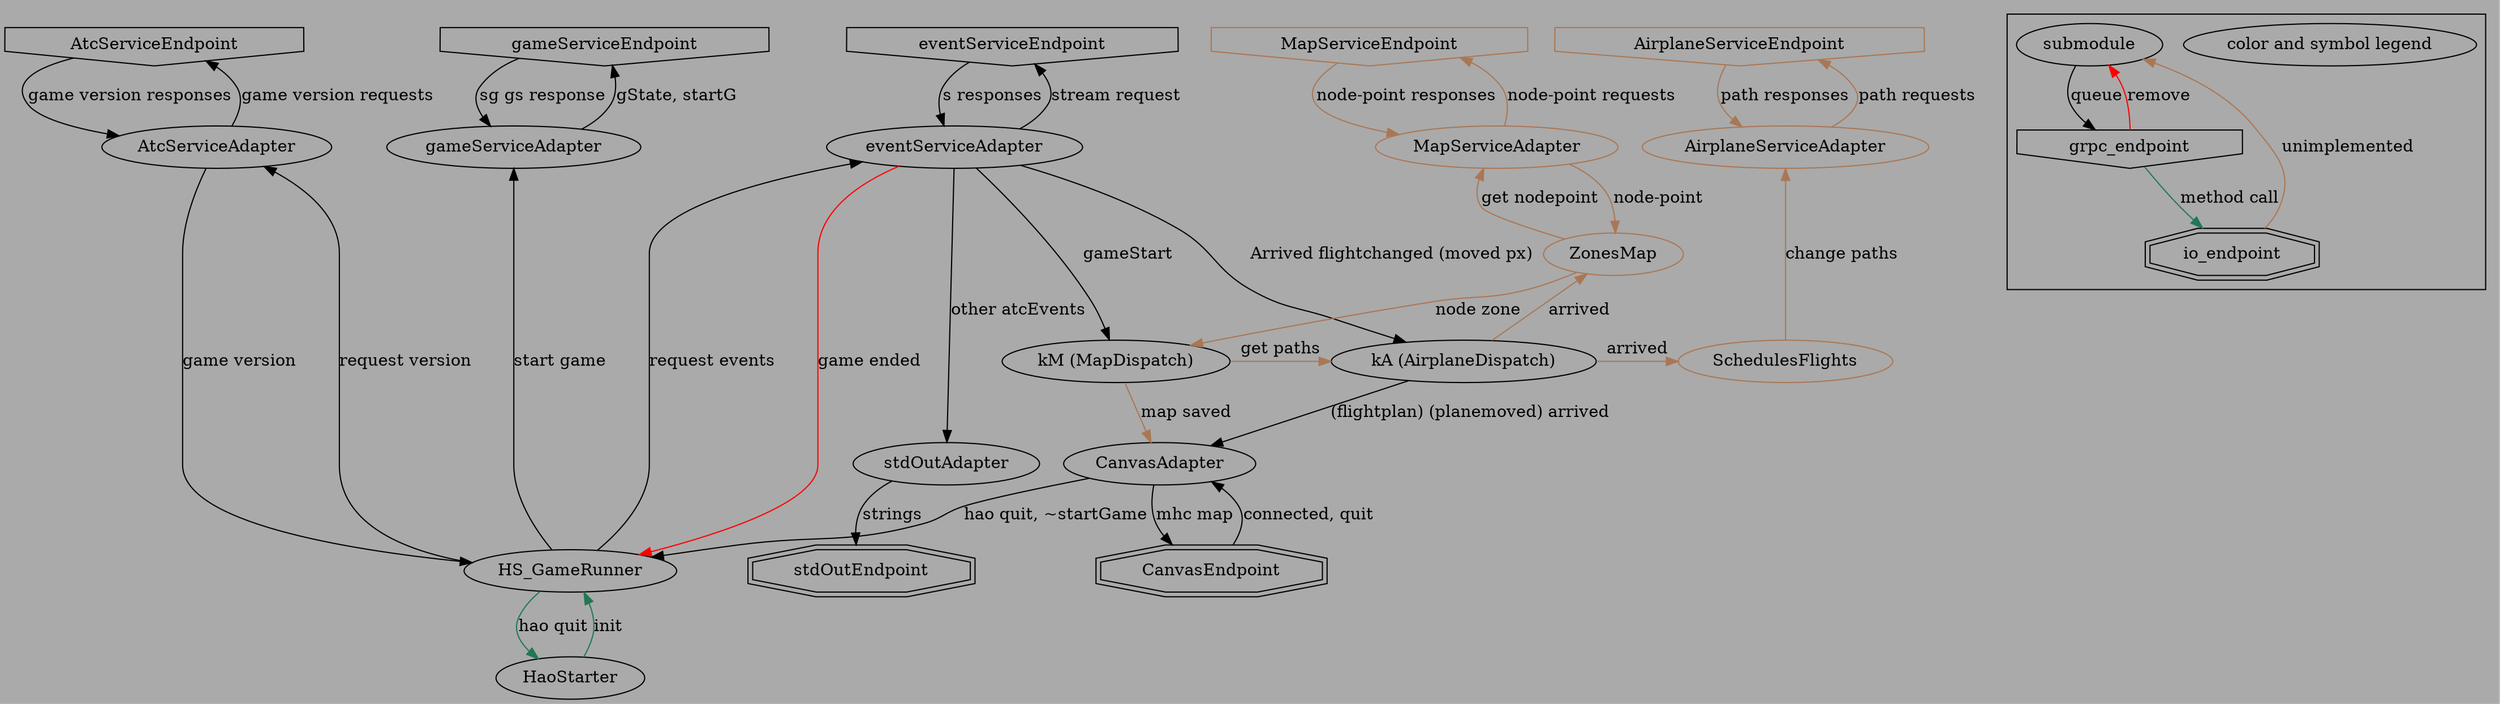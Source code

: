 
digraph haokkoz_data_flow
{

/*
*/
	bgcolor = "#AAAAAA"

	{
		rank = same;
		AtcServiceEndpoint [ shape = invhouse ]; # for game version
		AirplaneServiceEndpoint [ shape = invhouse color = "#AA7755" ]; # for updating flight plans
		MapServiceEndpoint [ shape = invhouse color = "#AA7755" ]; # for node to point conversion
		eventServiceEndpoint [ shape = invhouse ]; # for events
		gameServiceEndpoint [ shape = invhouse ]; # to start games
	}

	{
		rank = same;
		stdOutEndpoint [ shape = doubleoctagon ];
		CanvasEndpoint [ shape = doubleoctagon ];
	}

	{
		rank = same;
		AirplaneServiceAdapter [ color = "#AA7755" ];
		AtcServiceAdapter;
		eventServiceAdapter;
		gameServiceAdapter;
		MapServiceAdapter [ color = "#AA7755" ];
	}

	{
		rank = same;
		CanvasAdapter;
		stdOutAdapter;
	}

	{
		rank = same;
		knowsAirplanes [ label = "kA (AirplaneDispatch)" ];
		knowsMap [ label = "kM (MapDispatch)" ];
		SchedulesFlights [ color = "#AA7755" ];
	}

	HaoStarter;
	HS_GameRunner;
	ZonesMap [ color = "#AA7755" ];

	# [ label = "" ];

	AirplaneServiceAdapter -> AirplaneServiceEndpoint [ label = "path requests" color = "#AA7755" ];

	AirplaneServiceEndpoint -> AirplaneServiceAdapter [ label = "path responses" color = "#AA7755" ];

	AtcServiceAdapter -> AtcServiceEndpoint [ label = "game version requests" ];
	AtcServiceAdapter -> HS_GameRunner [ label = "game version" ];

	AtcServiceEndpoint -> AtcServiceAdapter [ label = "game version responses" ];

	CanvasEndpoint -> CanvasAdapter [ label = "connected, quit" ];

	CanvasAdapter -> CanvasEndpoint [ label = "mhc map" ];
	CanvasAdapter -> HS_GameRunner [ label = "hao quit, ~startGame" ];

	eventServiceAdapter -> eventServiceEndpoint [ label = "stream request" ];
	eventServiceAdapter -> knowsMap [ label = "gameStart" ];
	eventServiceAdapter -> stdOutAdapter [ label = "other atcEvents" ];
	eventServiceAdapter -> knowsAirplanes [ label = "Arrived flightchanged (moved px)" ];
	eventServiceAdapter -> HS_GameRunner [ label = "game ended" color = "red" ];

	eventServiceEndpoint -> eventServiceAdapter [ label = "s responses" ];

	HaoStarter -> HS_GameRunner [ label = "init" color = "#227755" ];

	HS_GameRunner -> AtcServiceAdapter [ label = "request version" ];
	HS_GameRunner -> gameServiceAdapter [ label = "start game" ];
	HS_GameRunner -> HaoStarter [ label = "hao quit" color = "#227755" ];
	HS_GameRunner -> eventServiceAdapter [ label = "request events" ];

	gameServiceAdapter -> gameServiceEndpoint [ label = "gState, startG" ];

	gameServiceEndpoint -> gameServiceAdapter [ label = "sg gs response" ];

	knowsAirplanes -> CanvasAdapter [ label = "(flightplan) (planemoved) arrived" ];
	knowsAirplanes -> SchedulesFlights [ label = "arrived" color = "#AA7755" ];
	knowsAirplanes -> ZonesMap [ label = "arrived" color = "#AA7755" ];

	knowsMap -> CanvasAdapter [ label = "map saved" color = "#AA7755" ];
	knowsMap -> knowsAirplanes [ label = "get paths" color = "#AA7755" ];

	MapServiceAdapter -> MapServiceEndpoint [ label = "node-point requests" color = "#AA7755" ];
	MapServiceAdapter -> ZonesMap [ label = "node-point" color = "#AA7755" ];

	MapServiceEndpoint -> MapServiceAdapter [ label = "node-point responses" color = "#AA7755" ];

	SchedulesFlights -> AirplaneServiceAdapter [ label = "change paths" color = "#AA7755" ];

	stdOutAdapter -> stdOutEndpoint [ label = "strings" ];

	ZonesMap -> MapServiceAdapter [ label = "get nodepoint" color = "#AA7755" ];
	ZonesMap -> knowsMap [ label = "node zone" color = "#AA7755" ];

	# ->  [ label = "" ];

	subgraph cluster0 {
		color_legend [ label = "color and symbol legend" ];
		submodule;
		grpc_endpoint [ shape = invhouse ];
		io_endpoint [ shape = doubleoctagon ];

		submodule -> grpc_endpoint [ label = "queue" ];

		grpc_endpoint -> io_endpoint [ label = "method call" color = "#227755" ];
		grpc_endpoint -> submodule [ label = "remove" color = "red" ];

		io_endpoint -> submodule [ label = "unimplemented" color = "#AA7755" ];
	}
}

















